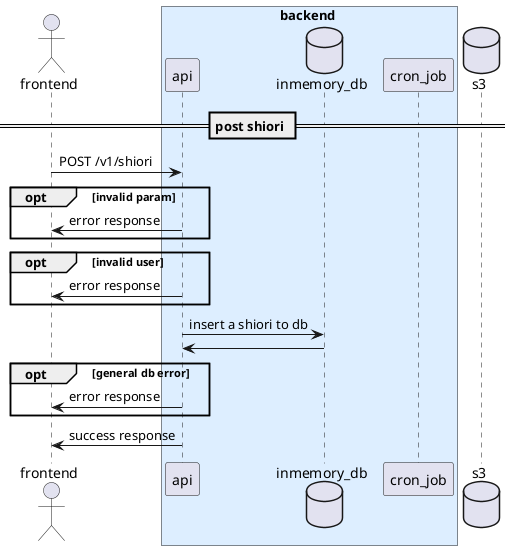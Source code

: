 @startuml

actor frontend as fe
box backend #ddeeff
participant api
database inmemory_db as db
participant cron_job as cron
end box
database s3 as s3

== post shiori ==

fe -> api: POST /v1/shiori

opt invalid param
  api -> fe: error response
end opt

opt invalid user
  api -> fe: error response
end opt

api -> db: insert a shiori to db
db -> api:

opt general db error
  api -> fe: error response
end opt

api -> fe: success response

@enduml
